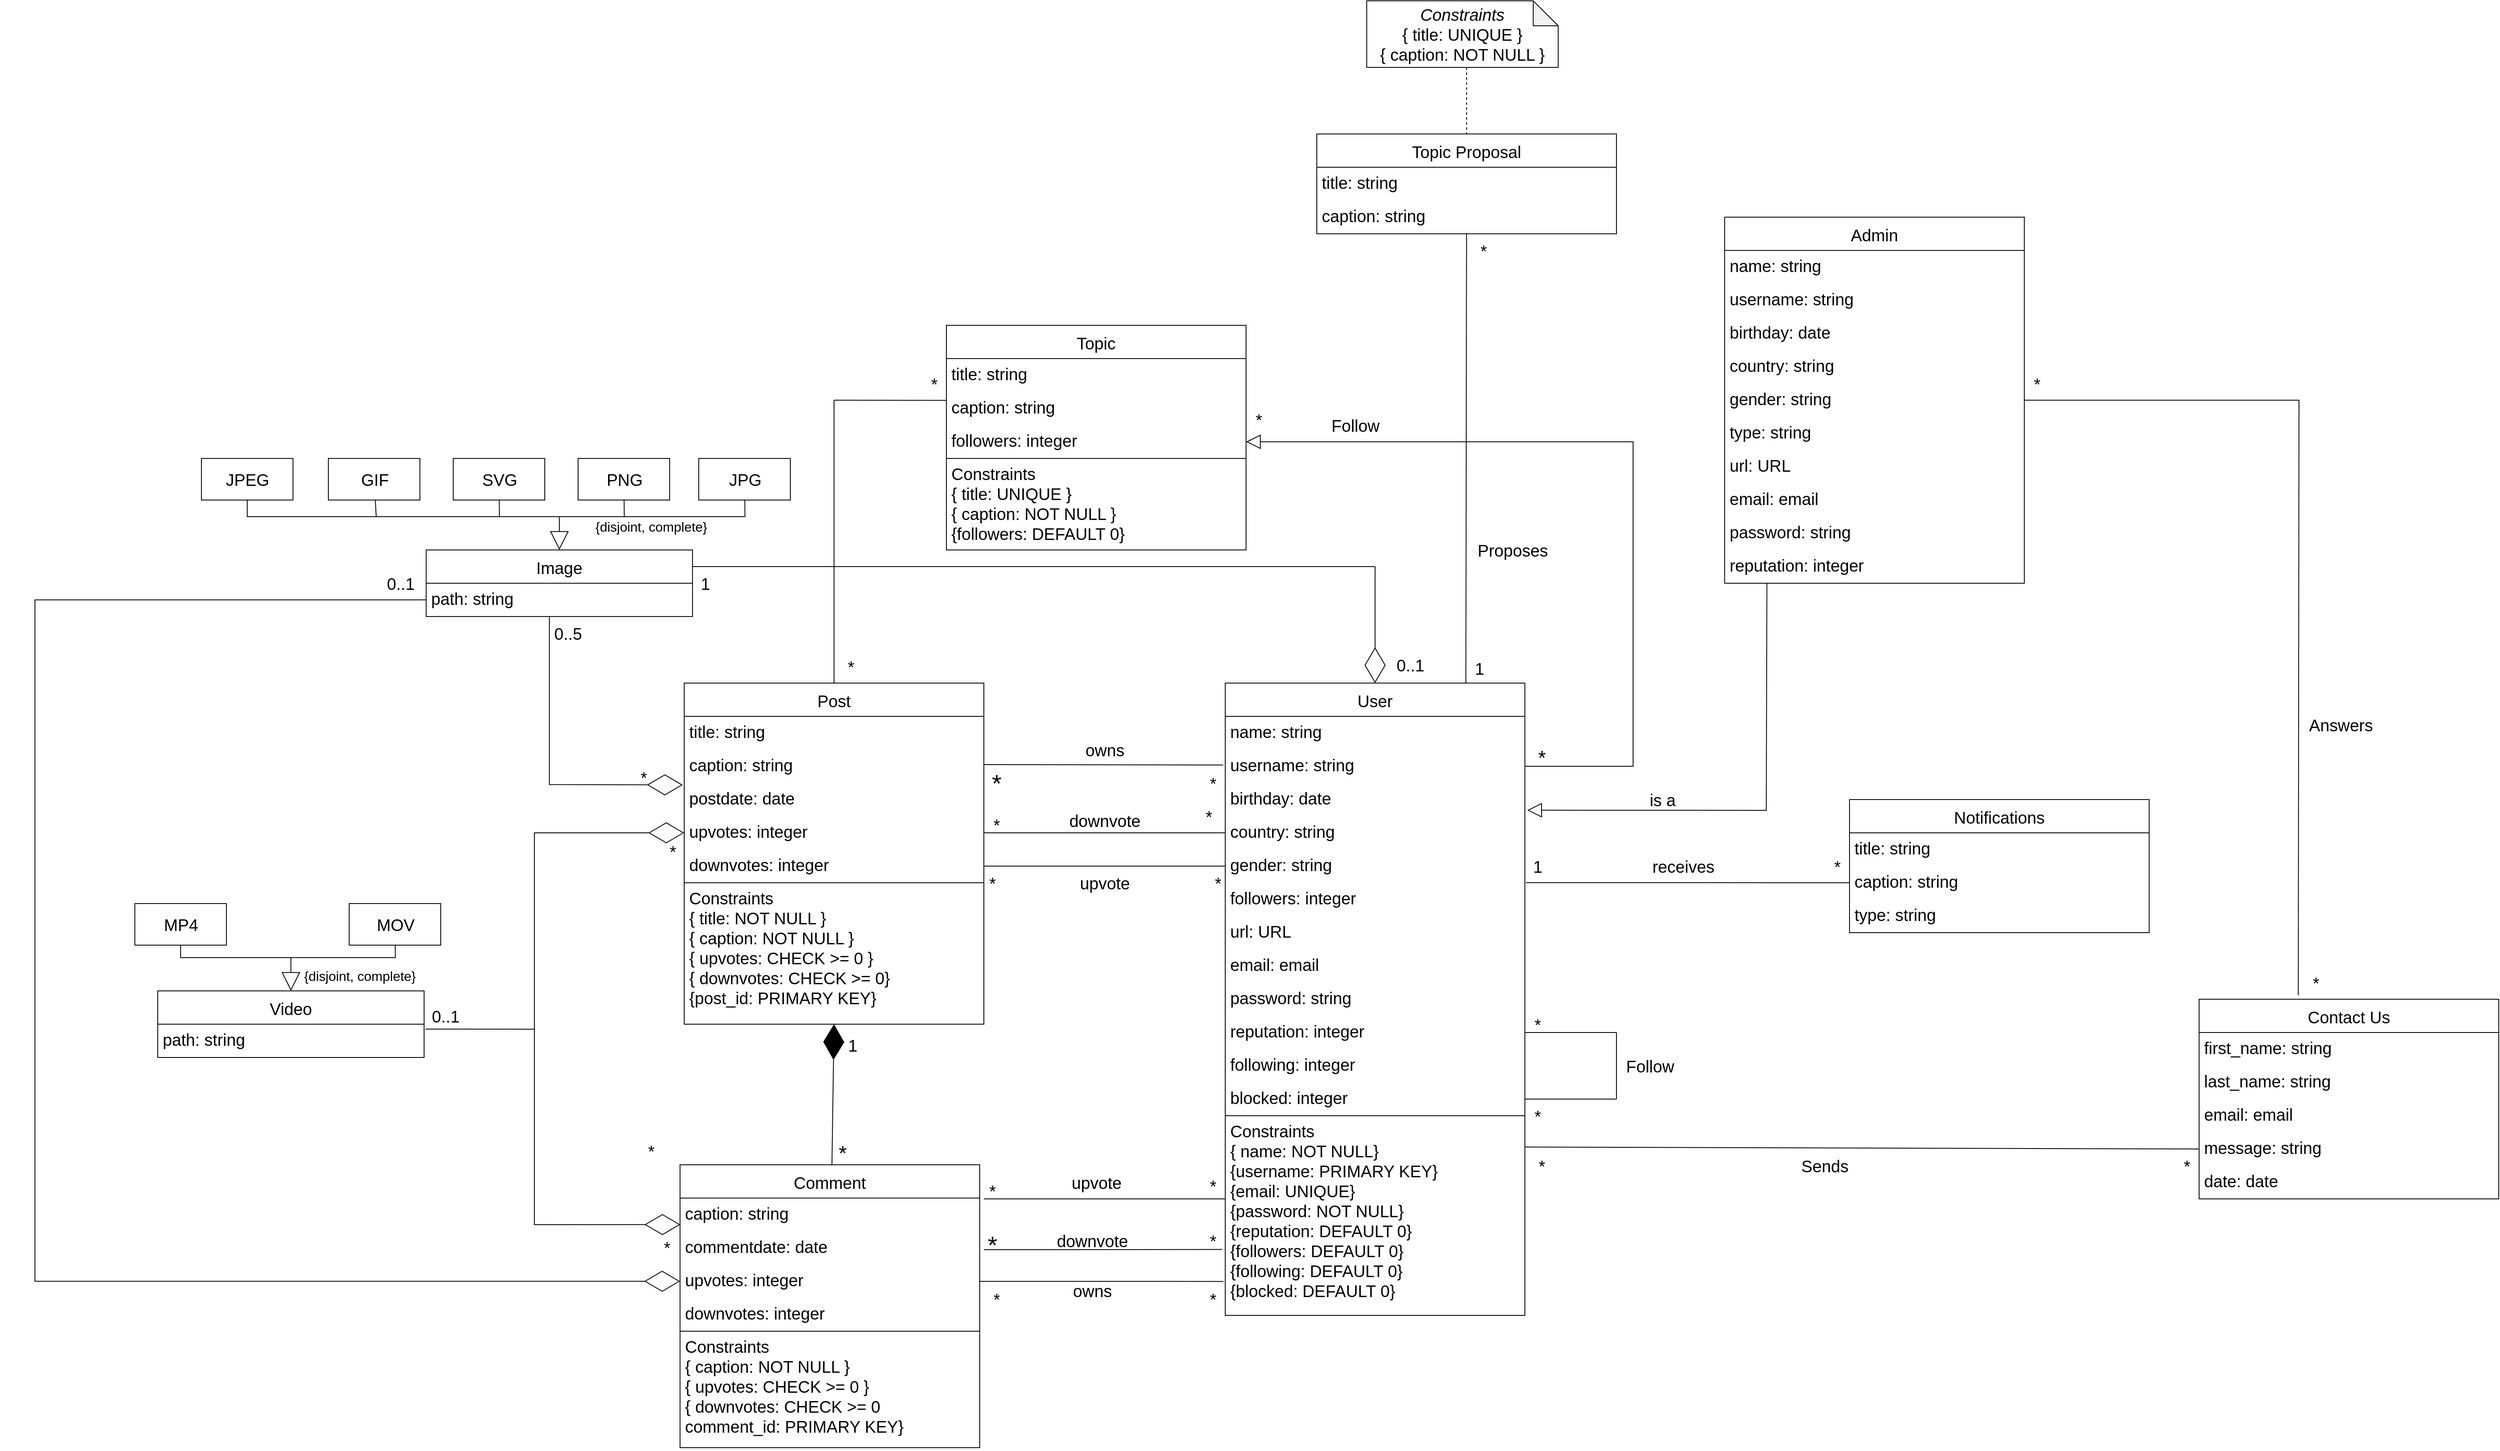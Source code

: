 <mxfile>
    <diagram id="l4ouFOZRiKhJBsyQvsC5" name="Page-1">
        <mxGraphModel dx="4032" dy="1696" grid="1" gridSize="10" guides="1" tooltips="1" connect="1" arrows="1" fold="1" page="0" pageScale="1" pageWidth="850" pageHeight="1100" background="none" math="0" shadow="0">
            <root>
                <mxCell id="0"/>
                <mxCell id="1" parent="0"/>
                <mxCell id="49" style="edgeStyle=none;rounded=0;html=1;entryX=1;entryY=0.25;entryDx=0;entryDy=0;strokeWidth=1;fontSize=20;startArrow=diamondThin;startFill=0;endArrow=none;endFill=0;startSize=40;endSize=6;exitX=0.5;exitY=0;exitDx=0;exitDy=0;" parent="1" source="2" target="37" edge="1">
                    <mxGeometry relative="1" as="geometry">
                        <Array as="points">
                            <mxPoint x="330" y="120"/>
                        </Array>
                    </mxGeometry>
                </mxCell>
                <mxCell id="192" style="edgeStyle=none;rounded=0;html=1;entryX=0;entryY=0.5;entryDx=0;entryDy=0;fontSize=20;startArrow=none;startFill=0;endArrow=none;endFill=0;endSize=15;exitX=0.046;exitY=0.996;exitDx=0;exitDy=0;exitPerimeter=0;" parent="1" source="194" target="186" edge="1">
                    <mxGeometry relative="1" as="geometry"/>
                </mxCell>
                <mxCell id="2" value="User" style="swimlane;fontStyle=0;childLayout=stackLayout;horizontal=1;startSize=40;fillColor=none;horizontalStack=0;resizeParent=1;resizeParentMax=0;resizeLast=0;collapsible=1;marginBottom=0;fontSize=20;" parent="1" vertex="1">
                    <mxGeometry x="150" y="260" width="360" height="520" as="geometry"/>
                </mxCell>
                <mxCell id="3" value="name: string" style="text;strokeColor=none;fillColor=none;align=left;verticalAlign=top;spacingLeft=4;spacingRight=4;overflow=hidden;rotatable=0;points=[[0,0.5],[1,0.5]];portConstraint=eastwest;fontSize=20;" parent="2" vertex="1">
                    <mxGeometry y="40" width="360" height="40" as="geometry"/>
                </mxCell>
                <mxCell id="4" value="username: string&#10;" style="text;strokeColor=none;fillColor=none;align=left;verticalAlign=top;spacingLeft=4;spacingRight=4;overflow=hidden;rotatable=0;points=[[0,0.5],[1,0.5]];portConstraint=eastwest;fontSize=20;" parent="2" vertex="1">
                    <mxGeometry y="80" width="360" height="40" as="geometry"/>
                </mxCell>
                <mxCell id="5" value="birthday: date" style="text;strokeColor=none;fillColor=none;align=left;verticalAlign=top;spacingLeft=4;spacingRight=4;overflow=hidden;rotatable=0;points=[[0,0.5],[1,0.5]];portConstraint=eastwest;fontSize=20;" parent="2" vertex="1">
                    <mxGeometry y="120" width="360" height="40" as="geometry"/>
                </mxCell>
                <mxCell id="7" value="country: string" style="text;strokeColor=none;fillColor=none;align=left;verticalAlign=top;spacingLeft=4;spacingRight=4;overflow=hidden;rotatable=0;points=[[0,0.5],[1,0.5]];portConstraint=eastwest;fontSize=20;" parent="2" vertex="1">
                    <mxGeometry y="160" width="360" height="40" as="geometry"/>
                </mxCell>
                <mxCell id="9" value="gender: string" style="text;strokeColor=none;fillColor=none;align=left;verticalAlign=top;spacingLeft=4;spacingRight=4;overflow=hidden;rotatable=0;points=[[0,0.5],[1,0.5]];portConstraint=eastwest;fontSize=20;" parent="2" vertex="1">
                    <mxGeometry y="200" width="360" height="40" as="geometry"/>
                </mxCell>
                <mxCell id="23" value="followers: integer" style="text;strokeColor=none;fillColor=none;align=left;verticalAlign=top;spacingLeft=4;spacingRight=4;overflow=hidden;rotatable=0;points=[[0,0.5],[1,0.5]];portConstraint=eastwest;fontSize=20;" parent="2" vertex="1">
                    <mxGeometry y="240" width="360" height="40" as="geometry"/>
                </mxCell>
                <mxCell id="24" value="url: URL    " style="text;strokeColor=none;fillColor=none;align=left;verticalAlign=top;spacingLeft=4;spacingRight=4;overflow=hidden;rotatable=0;points=[[0,0.5],[1,0.5]];portConstraint=eastwest;fontSize=20;" parent="2" vertex="1">
                    <mxGeometry y="280" width="360" height="40" as="geometry"/>
                </mxCell>
                <mxCell id="34" value="email: email" style="text;strokeColor=none;fillColor=none;align=left;verticalAlign=top;spacingLeft=4;spacingRight=4;overflow=hidden;rotatable=0;points=[[0,0.5],[1,0.5]];portConstraint=eastwest;fontSize=20;" parent="2" vertex="1">
                    <mxGeometry y="320" width="360" height="40" as="geometry"/>
                </mxCell>
                <mxCell id="35" value="password: string" style="text;strokeColor=none;fillColor=none;align=left;verticalAlign=top;spacingLeft=4;spacingRight=4;overflow=hidden;rotatable=0;points=[[0,0.5],[1,0.5]];portConstraint=eastwest;fontSize=20;" parent="2" vertex="1">
                    <mxGeometry y="360" width="360" height="40" as="geometry"/>
                </mxCell>
                <mxCell id="117" value="reputation: integer" style="text;strokeColor=none;fillColor=none;align=left;verticalAlign=top;spacingLeft=4;spacingRight=4;overflow=hidden;rotatable=0;points=[[0,0.5],[1,0.5]];portConstraint=eastwest;fontSize=20;" parent="2" vertex="1">
                    <mxGeometry y="400" width="360" height="40" as="geometry"/>
                </mxCell>
                <mxCell id="254" value="following: integer" style="text;strokeColor=none;fillColor=none;align=left;verticalAlign=top;spacingLeft=4;spacingRight=4;overflow=hidden;rotatable=0;points=[[0,0.5],[1,0.5]];portConstraint=eastwest;fontSize=20;" vertex="1" parent="2">
                    <mxGeometry y="440" width="360" height="40" as="geometry"/>
                </mxCell>
                <mxCell id="255" value="blocked: integer" style="text;strokeColor=none;fillColor=none;align=left;verticalAlign=top;spacingLeft=4;spacingRight=4;overflow=hidden;rotatable=0;points=[[0,0.5],[1,0.5]];portConstraint=eastwest;fontSize=20;" vertex="1" parent="2">
                    <mxGeometry y="480" width="360" height="40" as="geometry"/>
                </mxCell>
                <mxCell id="46" style="edgeStyle=none;html=1;fontSize=20;endArrow=none;endFill=0;strokeWidth=1;rounded=0;endSize=6;startArrow=diamondThin;startFill=0;startSize=40;exitX=-0.005;exitY=0.06;exitDx=0;exitDy=0;exitPerimeter=0;" parent="1" source="13" edge="1">
                    <mxGeometry relative="1" as="geometry">
                        <mxPoint x="-662" y="180" as="targetPoint"/>
                        <Array as="points">
                            <mxPoint x="-662" y="382"/>
                        </Array>
                        <mxPoint x="-500" y="440" as="sourcePoint"/>
                    </mxGeometry>
                </mxCell>
                <mxCell id="127" style="edgeStyle=none;html=1;entryX=0.001;entryY=0.255;entryDx=0;entryDy=0;rounded=0;endArrow=none;endFill=0;entryPerimeter=0;" parent="1" source="10" target="120" edge="1">
                    <mxGeometry relative="1" as="geometry">
                        <Array as="points">
                            <mxPoint x="-320" y="-80"/>
                        </Array>
                    </mxGeometry>
                </mxCell>
                <mxCell id="10" value="Post" style="swimlane;fontStyle=0;childLayout=stackLayout;horizontal=1;startSize=40;fillColor=none;horizontalStack=0;resizeParent=1;resizeParentMax=0;resizeLast=0;collapsible=1;marginBottom=0;fontSize=20;" parent="1" vertex="1">
                    <mxGeometry x="-500" y="260" width="360" height="410" as="geometry"/>
                </mxCell>
                <mxCell id="11" value="title: string" style="text;strokeColor=none;fillColor=none;align=left;verticalAlign=top;spacingLeft=4;spacingRight=4;overflow=hidden;rotatable=0;points=[[0,0.5],[1,0.5]];portConstraint=eastwest;fontSize=20;" parent="10" vertex="1">
                    <mxGeometry y="40" width="360" height="40" as="geometry"/>
                </mxCell>
                <mxCell id="12" value="caption: string" style="text;strokeColor=none;fillColor=none;align=left;verticalAlign=top;spacingLeft=4;spacingRight=4;overflow=hidden;rotatable=0;points=[[0,0.5],[1,0.5]];portConstraint=eastwest;fontSize=20;" parent="10" vertex="1">
                    <mxGeometry y="80" width="360" height="40" as="geometry"/>
                </mxCell>
                <mxCell id="13" value="postdate: date" style="text;strokeColor=none;fillColor=none;align=left;verticalAlign=top;spacingLeft=4;spacingRight=4;overflow=hidden;rotatable=0;points=[[0,0.5],[1,0.5]];portConstraint=eastwest;fontSize=20;" parent="10" vertex="1">
                    <mxGeometry y="120" width="360" height="40" as="geometry"/>
                </mxCell>
                <mxCell id="93" value="upvotes: integer" style="text;strokeColor=none;fillColor=none;align=left;verticalAlign=top;spacingLeft=4;spacingRight=4;overflow=hidden;rotatable=0;points=[[0,0.5],[1,0.5]];portConstraint=eastwest;fontSize=20;" parent="10" vertex="1">
                    <mxGeometry y="160" width="360" height="40" as="geometry"/>
                </mxCell>
                <mxCell id="94" value="downvotes: integer" style="text;strokeColor=none;fillColor=none;align=left;verticalAlign=top;spacingLeft=4;spacingRight=4;overflow=hidden;rotatable=0;points=[[0,0.5],[1,0.5]];portConstraint=eastwest;fontSize=20;" parent="10" vertex="1">
                    <mxGeometry y="200" width="360" height="40" as="geometry"/>
                </mxCell>
                <mxCell id="237" value="Constraints&#10;{ title: NOT NULL }&#10;{ caption: NOT NULL }&#10;{ upvotes: CHECK &gt;= 0 }&#10;{ downvotes: CHECK &gt;= 0}&#10;{post_id: PRIMARY KEY}" style="text;strokeColor=default;fillColor=none;align=left;verticalAlign=top;spacingLeft=4;spacingRight=4;overflow=hidden;rotatable=0;points=[[0,0.5],[1,0.5]];portConstraint=eastwest;fontSize=20;" vertex="1" parent="10">
                    <mxGeometry y="240" width="360" height="170" as="geometry"/>
                </mxCell>
                <mxCell id="17" style="edgeStyle=none;html=1;fontSize=20;endArrow=none;endFill=0;exitX=0.919;exitY=-0.039;exitDx=0;exitDy=0;exitPerimeter=0;" parent="1" source="20" edge="1">
                    <mxGeometry relative="1" as="geometry">
                        <mxPoint x="-140" y="358" as="targetPoint"/>
                    </mxGeometry>
                </mxCell>
                <mxCell id="20" value="*" style="text;html=1;align=center;verticalAlign=middle;resizable=0;points=[];autosize=1;strokeColor=none;fillColor=none;fontSize=20;" parent="1" vertex="1">
                    <mxGeometry x="120" y="360" width="30" height="40" as="geometry"/>
                </mxCell>
                <mxCell id="21" value="*" style="text;html=1;align=center;verticalAlign=middle;resizable=0;points=[];autosize=1;strokeColor=none;fillColor=none;fontSize=30;" parent="1" vertex="1">
                    <mxGeometry x="-145" y="355" width="40" height="50" as="geometry"/>
                </mxCell>
                <mxCell id="61" style="edgeStyle=none;rounded=0;html=1;strokeWidth=1;fontSize=20;startArrow=block;startFill=0;endArrow=none;endFill=0;startSize=20;endSize=6;" parent="1" source="37" edge="1">
                    <mxGeometry relative="1" as="geometry">
                        <mxPoint x="-650" y="60" as="targetPoint"/>
                    </mxGeometry>
                </mxCell>
                <mxCell id="37" value="Image" style="swimlane;fontStyle=0;childLayout=stackLayout;horizontal=1;startSize=40;fillColor=none;horizontalStack=0;resizeParent=1;resizeParentMax=0;resizeLast=0;collapsible=1;marginBottom=0;fontSize=20;" parent="1" vertex="1">
                    <mxGeometry x="-810" y="100" width="320" height="80" as="geometry"/>
                </mxCell>
                <mxCell id="38" value="path: string" style="text;strokeColor=none;fillColor=none;align=left;verticalAlign=top;spacingLeft=4;spacingRight=4;overflow=hidden;rotatable=0;points=[[0,0.5],[1,0.5]];portConstraint=eastwest;fontSize=20;" parent="37" vertex="1">
                    <mxGeometry y="40" width="320" height="40" as="geometry"/>
                </mxCell>
                <mxCell id="52" value="1" style="text;html=1;align=center;verticalAlign=middle;resizable=0;points=[];autosize=1;strokeColor=none;fillColor=none;fontSize=20;" parent="1" vertex="1">
                    <mxGeometry x="-490" y="120" width="30" height="40" as="geometry"/>
                </mxCell>
                <mxCell id="53" value="0..5" style="text;html=1;align=center;verticalAlign=middle;resizable=0;points=[];autosize=1;strokeColor=none;fillColor=none;fontSize=20;" parent="1" vertex="1">
                    <mxGeometry x="-670" y="180" width="60" height="40" as="geometry"/>
                </mxCell>
                <mxCell id="62" style="edgeStyle=none;rounded=0;html=1;strokeWidth=1;fontSize=20;startArrow=none;startFill=0;endArrow=none;endFill=0;startSize=20;endSize=6;" parent="1" source="54" edge="1">
                    <mxGeometry relative="1" as="geometry">
                        <mxPoint x="-650" y="60" as="targetPoint"/>
                        <Array as="points">
                            <mxPoint x="-427" y="60"/>
                        </Array>
                    </mxGeometry>
                </mxCell>
                <mxCell id="54" value="JPG" style="html=1;fontSize=20;" parent="1" vertex="1">
                    <mxGeometry x="-482.5" y="-10" width="110" height="50" as="geometry"/>
                </mxCell>
                <mxCell id="63" style="edgeStyle=none;rounded=0;html=1;strokeWidth=1;fontSize=20;startArrow=none;startFill=0;endArrow=none;endFill=0;startSize=20;endSize=6;" parent="1" source="55" edge="1">
                    <mxGeometry relative="1" as="geometry">
                        <mxPoint x="-572" y="60" as="targetPoint"/>
                    </mxGeometry>
                </mxCell>
                <mxCell id="55" value="PNG" style="html=1;fontSize=20;" parent="1" vertex="1">
                    <mxGeometry x="-627.5" y="-10" width="110" height="50" as="geometry"/>
                </mxCell>
                <mxCell id="64" style="edgeStyle=none;rounded=0;html=1;strokeWidth=1;fontSize=20;startArrow=none;startFill=0;endArrow=none;endFill=0;startSize=20;endSize=6;" parent="1" source="57" edge="1">
                    <mxGeometry relative="1" as="geometry">
                        <mxPoint x="-650" y="60" as="targetPoint"/>
                        <Array as="points">
                            <mxPoint x="-722" y="60"/>
                        </Array>
                    </mxGeometry>
                </mxCell>
                <mxCell id="57" value="SVG" style="html=1;fontSize=20;" parent="1" vertex="1">
                    <mxGeometry x="-777.5" y="-10" width="110" height="50" as="geometry"/>
                </mxCell>
                <mxCell id="65" style="edgeStyle=none;rounded=0;html=1;strokeWidth=1;fontSize=20;startArrow=none;startFill=0;endArrow=none;endFill=0;startSize=20;endSize=6;" parent="1" source="58" edge="1">
                    <mxGeometry relative="1" as="geometry">
                        <mxPoint x="-720" y="60" as="targetPoint"/>
                        <Array as="points">
                            <mxPoint x="-870" y="60"/>
                        </Array>
                    </mxGeometry>
                </mxCell>
                <mxCell id="58" value="GIF" style="html=1;fontSize=20;" parent="1" vertex="1">
                    <mxGeometry x="-927.5" y="-10" width="110" height="50" as="geometry"/>
                </mxCell>
                <mxCell id="66" value="&lt;font style=&quot;font-size: 16px;&quot;&gt;{disjoint, complete}&lt;/font&gt;" style="text;html=1;align=center;verticalAlign=middle;resizable=0;points=[];autosize=1;strokeColor=none;fillColor=none;fontSize=20;" parent="1" vertex="1">
                    <mxGeometry x="-620" y="50" width="160" height="40" as="geometry"/>
                </mxCell>
                <mxCell id="80" style="edgeStyle=none;rounded=0;html=1;strokeWidth=1;fontSize=16;startArrow=none;startFill=0;endArrow=diamondThin;endFill=1;startSize=20;endSize=40;" parent="1" source="71" edge="1">
                    <mxGeometry relative="1" as="geometry">
                        <mxPoint x="-320" y="670" as="targetPoint"/>
                        <Array as="points"/>
                    </mxGeometry>
                </mxCell>
                <mxCell id="115" style="edgeStyle=none;rounded=0;html=1;strokeWidth=1;fontSize=20;startArrow=diamondThin;startFill=0;endArrow=none;endFill=0;startSize=40;endSize=40;exitX=0.001;exitY=0.796;exitDx=0;exitDy=0;exitPerimeter=0;" parent="1" source="73" edge="1">
                    <mxGeometry relative="1" as="geometry">
                        <mxPoint x="-680" y="670" as="targetPoint"/>
                        <Array as="points">
                            <mxPoint x="-680" y="911"/>
                        </Array>
                        <mxPoint x="-503.2" y="930.4" as="sourcePoint"/>
                    </mxGeometry>
                </mxCell>
                <mxCell id="71" value="Comment" style="swimlane;fontStyle=0;childLayout=stackLayout;horizontal=1;startSize=40;fillColor=none;horizontalStack=0;resizeParent=1;resizeParentMax=0;resizeLast=0;collapsible=1;marginBottom=0;fontSize=20;" parent="1" vertex="1">
                    <mxGeometry x="-505" y="839" width="360" height="340" as="geometry"/>
                </mxCell>
                <mxCell id="73" value="caption: string" style="text;strokeColor=none;fillColor=none;align=left;verticalAlign=top;spacingLeft=4;spacingRight=4;overflow=hidden;rotatable=0;points=[[0,0.5],[1,0.5]];portConstraint=eastwest;fontSize=20;" parent="71" vertex="1">
                    <mxGeometry y="40" width="360" height="40" as="geometry"/>
                </mxCell>
                <mxCell id="74" value="commentdate: date" style="text;strokeColor=none;fillColor=none;align=left;verticalAlign=top;spacingLeft=4;spacingRight=4;overflow=hidden;rotatable=0;points=[[0,0.5],[1,0.5]];portConstraint=eastwest;fontSize=20;" parent="71" vertex="1">
                    <mxGeometry y="80" width="360" height="40" as="geometry"/>
                </mxCell>
                <mxCell id="95" value="upvotes: integer" style="text;strokeColor=none;fillColor=none;align=left;verticalAlign=top;spacingLeft=4;spacingRight=4;overflow=hidden;rotatable=0;points=[[0,0.5],[1,0.5]];portConstraint=eastwest;fontSize=20;" parent="71" vertex="1">
                    <mxGeometry y="120" width="360" height="40" as="geometry"/>
                </mxCell>
                <mxCell id="96" value="downvotes: integer" style="text;strokeColor=none;fillColor=none;align=left;verticalAlign=top;spacingLeft=4;spacingRight=4;overflow=hidden;rotatable=0;points=[[0,0.5],[1,0.5]];portConstraint=eastwest;fontSize=20;" parent="71" vertex="1">
                    <mxGeometry y="160" width="360" height="40" as="geometry"/>
                </mxCell>
                <mxCell id="236" value="Constraints&#10;{ caption: NOT NULL }&#10;{ upvotes: CHECK &gt;= 0 }&#10;{ downvotes: CHECK &gt;= 0&#10;comment_id: PRIMARY KEY}" style="text;strokeColor=default;fillColor=none;align=left;verticalAlign=top;spacingLeft=4;spacingRight=4;overflow=hidden;rotatable=0;points=[[0,0.5],[1,0.5]];portConstraint=eastwest;fontSize=20;" vertex="1" parent="71">
                    <mxGeometry y="200" width="360" height="140" as="geometry"/>
                </mxCell>
                <mxCell id="82" value="*" style="text;html=1;align=center;verticalAlign=middle;resizable=0;points=[];autosize=1;strokeColor=none;fillColor=none;fontSize=25;" parent="1" vertex="1">
                    <mxGeometry x="-325" y="804" width="30" height="40" as="geometry"/>
                </mxCell>
                <mxCell id="83" value="1" style="text;html=1;align=center;verticalAlign=middle;resizable=0;points=[];autosize=1;strokeColor=none;fillColor=none;fontSize=20;" parent="1" vertex="1">
                    <mxGeometry x="-313" y="675" width="30" height="40" as="geometry"/>
                </mxCell>
                <mxCell id="91" value="*" style="text;html=1;align=center;verticalAlign=middle;resizable=0;points=[];autosize=1;strokeColor=none;fillColor=none;fontSize=20;" parent="1" vertex="1">
                    <mxGeometry x="120" y="910" width="30" height="40" as="geometry"/>
                </mxCell>
                <mxCell id="92" value="*" style="text;html=1;align=center;verticalAlign=middle;resizable=0;points=[];autosize=1;strokeColor=none;fillColor=none;fontSize=30;strokeWidth=1;" parent="1" vertex="1">
                    <mxGeometry x="-150.5" y="910" width="40" height="50" as="geometry"/>
                </mxCell>
                <mxCell id="97" style="edgeStyle=none;rounded=0;html=1;strokeWidth=1;fontSize=20;startArrow=block;startFill=0;endArrow=none;endFill=0;startSize=20;endSize=6;" parent="1" source="98" edge="1">
                    <mxGeometry relative="1" as="geometry">
                        <mxPoint x="-972.5" y="590" as="targetPoint"/>
                    </mxGeometry>
                </mxCell>
                <mxCell id="98" value="Video" style="swimlane;fontStyle=0;childLayout=stackLayout;horizontal=1;startSize=40;fillColor=none;horizontalStack=0;resizeParent=1;resizeParentMax=0;resizeLast=0;collapsible=1;marginBottom=0;fontSize=20;" parent="1" vertex="1">
                    <mxGeometry x="-1132.5" y="630" width="320" height="80" as="geometry"/>
                </mxCell>
                <mxCell id="99" value="path: string" style="text;strokeColor=none;fillColor=none;align=left;verticalAlign=top;spacingLeft=4;spacingRight=4;overflow=hidden;rotatable=0;points=[[0,0.5],[1,0.5]];portConstraint=eastwest;fontSize=20;" parent="98" vertex="1">
                    <mxGeometry y="40" width="320" height="40" as="geometry"/>
                </mxCell>
                <mxCell id="105" style="edgeStyle=none;rounded=0;html=1;strokeWidth=1;fontSize=20;startArrow=none;startFill=0;endArrow=none;endFill=0;startSize=20;endSize=6;" parent="1" source="106" edge="1">
                    <mxGeometry relative="1" as="geometry">
                        <mxPoint x="-972.5" y="590" as="targetPoint"/>
                        <Array as="points">
                            <mxPoint x="-847" y="590"/>
                        </Array>
                    </mxGeometry>
                </mxCell>
                <mxCell id="106" value="MOV" style="html=1;fontSize=20;" parent="1" vertex="1">
                    <mxGeometry x="-902.5" y="525" width="110" height="50" as="geometry"/>
                </mxCell>
                <mxCell id="107" style="edgeStyle=none;rounded=0;html=1;strokeWidth=1;fontSize=20;startArrow=none;startFill=0;endArrow=none;endFill=0;startSize=20;endSize=6;" parent="1" source="108" edge="1">
                    <mxGeometry relative="1" as="geometry">
                        <mxPoint x="-970" y="590" as="targetPoint"/>
                        <Array as="points">
                            <mxPoint x="-1105" y="590"/>
                        </Array>
                    </mxGeometry>
                </mxCell>
                <mxCell id="108" value="MP4" style="html=1;fontSize=20;" parent="1" vertex="1">
                    <mxGeometry x="-1160" y="525" width="110" height="50" as="geometry"/>
                </mxCell>
                <mxCell id="109" value="&lt;font style=&quot;font-size: 16px;&quot;&gt;{disjoint, complete}&lt;/font&gt;" style="text;html=1;align=center;verticalAlign=middle;resizable=0;points=[];autosize=1;strokeColor=none;fillColor=none;fontSize=20;" parent="1" vertex="1">
                    <mxGeometry x="-970" y="590" width="160" height="40" as="geometry"/>
                </mxCell>
                <mxCell id="111" style="edgeStyle=none;rounded=0;html=1;entryX=1.005;entryY=0.146;entryDx=0;entryDy=0;entryPerimeter=0;strokeWidth=1;fontSize=20;startArrow=diamondThin;startFill=0;endArrow=none;endFill=0;startSize=40;endSize=40;exitX=0;exitY=0.5;exitDx=0;exitDy=0;" parent="1" target="99" edge="1">
                    <mxGeometry relative="1" as="geometry">
                        <Array as="points">
                            <mxPoint x="-680" y="440"/>
                            <mxPoint x="-680" y="676"/>
                        </Array>
                        <mxPoint x="-500" y="440" as="sourcePoint"/>
                    </mxGeometry>
                </mxCell>
                <mxCell id="113" value="*" style="text;html=1;align=center;verticalAlign=middle;resizable=0;points=[];autosize=1;strokeColor=none;fillColor=none;fontSize=20;" parent="1" vertex="1">
                    <mxGeometry x="-527" y="444" width="26" height="36" as="geometry"/>
                </mxCell>
                <mxCell id="114" value="0..1" style="text;html=1;align=center;verticalAlign=middle;resizable=0;points=[];autosize=1;strokeColor=none;fillColor=none;fontSize=20;" parent="1" vertex="1">
                    <mxGeometry x="-817.5" y="640" width="60" height="40" as="geometry"/>
                </mxCell>
                <mxCell id="116" value="*" style="text;html=1;align=center;verticalAlign=middle;resizable=0;points=[];autosize=1;strokeColor=none;fillColor=none;fontSize=20;" parent="1" vertex="1">
                    <mxGeometry x="-553" y="804" width="26" height="36" as="geometry"/>
                </mxCell>
                <mxCell id="118" value="Topic" style="swimlane;fontStyle=0;childLayout=stackLayout;horizontal=1;startSize=40;fillColor=none;horizontalStack=0;resizeParent=1;resizeParentMax=0;resizeLast=0;collapsible=1;marginBottom=0;fontSize=20;" parent="1" vertex="1">
                    <mxGeometry x="-185" y="-170" width="360" height="270" as="geometry"/>
                </mxCell>
                <mxCell id="119" value="title: string" style="text;strokeColor=none;fillColor=none;align=left;verticalAlign=top;spacingLeft=4;spacingRight=4;overflow=hidden;rotatable=0;points=[[0,0.5],[1,0.5]];portConstraint=eastwest;fontSize=20;" parent="118" vertex="1">
                    <mxGeometry y="40" width="360" height="40" as="geometry"/>
                </mxCell>
                <mxCell id="120" value="caption: string" style="text;strokeColor=none;fillColor=none;align=left;verticalAlign=top;spacingLeft=4;spacingRight=4;overflow=hidden;rotatable=0;points=[[0,0.5],[1,0.5]];portConstraint=eastwest;fontSize=20;" parent="118" vertex="1">
                    <mxGeometry y="80" width="360" height="40" as="geometry"/>
                </mxCell>
                <mxCell id="130" value="followers: integer" style="text;strokeColor=none;fillColor=none;align=left;verticalAlign=top;spacingLeft=4;spacingRight=4;overflow=hidden;rotatable=0;points=[[0,0.5],[1,0.5]];portConstraint=eastwest;fontSize=20;" parent="118" vertex="1">
                    <mxGeometry y="120" width="360" height="40" as="geometry"/>
                </mxCell>
                <mxCell id="290" value="Constraints&#10;{ title: UNIQUE }&#10;{ caption: NOT NULL }&#10;{followers: DEFAULT 0}" style="text;strokeColor=default;fillColor=none;align=left;verticalAlign=top;spacingLeft=4;spacingRight=4;overflow=hidden;rotatable=0;points=[[0,0.5],[1,0.5]];portConstraint=eastwest;fontSize=20;" vertex="1" parent="118">
                    <mxGeometry y="160" width="360" height="110" as="geometry"/>
                </mxCell>
                <mxCell id="128" value="&lt;span style=&quot;font-size: 20px;&quot;&gt;*&lt;/span&gt;" style="text;html=1;align=center;verticalAlign=middle;resizable=0;points=[];autosize=1;strokeColor=none;fillColor=none;" parent="1" vertex="1">
                    <mxGeometry x="-313" y="222" width="26" height="36" as="geometry"/>
                </mxCell>
                <mxCell id="129" value="*" style="text;html=1;align=center;verticalAlign=middle;resizable=0;points=[];autosize=1;strokeColor=none;fillColor=none;fontSize=20;" parent="1" vertex="1">
                    <mxGeometry x="-215" y="-120" width="30" height="40" as="geometry"/>
                </mxCell>
                <mxCell id="131" value="0..1" style="text;html=1;align=center;verticalAlign=middle;resizable=0;points=[];autosize=1;strokeColor=none;fillColor=none;fontSize=20;" parent="1" vertex="1">
                    <mxGeometry x="346" y="220" width="51" height="36" as="geometry"/>
                </mxCell>
                <mxCell id="132" value="*" style="text;html=1;align=center;verticalAlign=middle;resizable=0;points=[];autosize=1;strokeColor=none;fillColor=none;fontSize=20;" parent="1" vertex="1">
                    <mxGeometry x="-562" y="355" width="26" height="36" as="geometry"/>
                </mxCell>
                <mxCell id="133" style="edgeStyle=none;rounded=0;html=1;entryX=0;entryY=0.5;entryDx=0;entryDy=0;fontSize=20;startArrow=none;startFill=0;endArrow=diamondThin;endFill=0;endSize=40;" parent="1" source="38" target="95" edge="1">
                    <mxGeometry relative="1" as="geometry">
                        <Array as="points">
                            <mxPoint x="-1280" y="160"/>
                            <mxPoint x="-1280" y="979"/>
                        </Array>
                    </mxGeometry>
                </mxCell>
                <mxCell id="134" value="0..1" style="text;html=1;align=center;verticalAlign=middle;resizable=0;points=[];autosize=1;strokeColor=none;fillColor=none;fontSize=20;" parent="1" vertex="1">
                    <mxGeometry x="-871.5" y="120" width="60" height="40" as="geometry"/>
                </mxCell>
                <mxCell id="135" value="*" style="text;html=1;align=center;verticalAlign=middle;resizable=0;points=[];autosize=1;strokeColor=none;fillColor=none;fontSize=20;" parent="1" vertex="1">
                    <mxGeometry x="-536" y="918" width="30" height="40" as="geometry"/>
                </mxCell>
                <mxCell id="137" style="edgeStyle=none;rounded=0;html=1;entryX=1;entryY=0.5;entryDx=0;entryDy=0;fontSize=20;startArrow=none;startFill=0;endArrow=none;endFill=0;endSize=40;exitX=0;exitY=0.5;exitDx=0;exitDy=0;" parent="1" source="9" target="94" edge="1">
                    <mxGeometry relative="1" as="geometry">
                        <mxPoint x="140" y="480" as="sourcePoint"/>
                        <mxPoint x="-140" y="440" as="targetPoint"/>
                    </mxGeometry>
                </mxCell>
                <mxCell id="139" value="*" style="text;html=1;align=center;verticalAlign=middle;resizable=0;points=[];autosize=1;strokeColor=none;fillColor=none;fontSize=20;" parent="1" vertex="1">
                    <mxGeometry x="510" y="760" width="30" height="40" as="geometry"/>
                </mxCell>
                <mxCell id="140" value="*" style="text;html=1;align=center;verticalAlign=middle;resizable=0;points=[];autosize=1;strokeColor=none;fillColor=none;fontSize=20;" parent="1" vertex="1">
                    <mxGeometry x="510" y="650" width="30" height="40" as="geometry"/>
                </mxCell>
                <mxCell id="141" value="Follow" style="text;html=1;align=center;verticalAlign=middle;resizable=0;points=[];autosize=1;strokeColor=none;fillColor=none;fontSize=20;" parent="1" vertex="1">
                    <mxGeometry x="620" y="700" width="80" height="40" as="geometry"/>
                </mxCell>
                <mxCell id="143" style="edgeStyle=none;rounded=0;html=1;fontSize=20;startArrow=none;startFill=0;endArrow=block;endFill=0;endSize=15;entryX=1;entryY=0.5;entryDx=0;entryDy=0;" parent="1" source="4" target="130" edge="1">
                    <mxGeometry relative="1" as="geometry">
                        <mxPoint x="180" y="-80" as="targetPoint"/>
                        <Array as="points">
                            <mxPoint x="640" y="360"/>
                            <mxPoint x="640" y="-30"/>
                        </Array>
                    </mxGeometry>
                </mxCell>
                <mxCell id="146" value="Follow" style="text;html=1;align=center;verticalAlign=middle;resizable=0;points=[];autosize=1;strokeColor=none;fillColor=none;fontSize=20;" parent="1" vertex="1">
                    <mxGeometry x="266" y="-70" width="80" height="40" as="geometry"/>
                </mxCell>
                <mxCell id="164" style="edgeStyle=none;rounded=0;html=1;entryX=1.008;entryY=-0.18;entryDx=0;entryDy=0;fontSize=20;startArrow=none;startFill=0;endArrow=block;endFill=0;endSize=15;exitX=0.141;exitY=0.99;exitDx=0;exitDy=0;exitPerimeter=0;entryPerimeter=0;" parent="1" source="159" target="7" edge="1">
                    <mxGeometry relative="1" as="geometry">
                        <Array as="points">
                            <mxPoint x="800" y="413"/>
                        </Array>
                    </mxGeometry>
                </mxCell>
                <mxCell id="148" value="Admin" style="swimlane;fontStyle=0;childLayout=stackLayout;horizontal=1;startSize=40;fillColor=none;horizontalStack=0;resizeParent=1;resizeParentMax=0;resizeLast=0;collapsible=1;marginBottom=0;fontSize=20;" parent="1" vertex="1">
                    <mxGeometry x="750" y="-300" width="360" height="440" as="geometry"/>
                </mxCell>
                <mxCell id="149" value="name: string" style="text;strokeColor=none;fillColor=none;align=left;verticalAlign=top;spacingLeft=4;spacingRight=4;overflow=hidden;rotatable=0;points=[[0,0.5],[1,0.5]];portConstraint=eastwest;fontSize=20;" parent="148" vertex="1">
                    <mxGeometry y="40" width="360" height="40" as="geometry"/>
                </mxCell>
                <mxCell id="150" value="username: string&#10;" style="text;strokeColor=none;fillColor=none;align=left;verticalAlign=top;spacingLeft=4;spacingRight=4;overflow=hidden;rotatable=0;points=[[0,0.5],[1,0.5]];portConstraint=eastwest;fontSize=20;" parent="148" vertex="1">
                    <mxGeometry y="80" width="360" height="40" as="geometry"/>
                </mxCell>
                <mxCell id="151" value="birthday: date" style="text;strokeColor=none;fillColor=none;align=left;verticalAlign=top;spacingLeft=4;spacingRight=4;overflow=hidden;rotatable=0;points=[[0,0.5],[1,0.5]];portConstraint=eastwest;fontSize=20;" parent="148" vertex="1">
                    <mxGeometry y="120" width="360" height="40" as="geometry"/>
                </mxCell>
                <mxCell id="152" value="country: string" style="text;strokeColor=none;fillColor=none;align=left;verticalAlign=top;spacingLeft=4;spacingRight=4;overflow=hidden;rotatable=0;points=[[0,0.5],[1,0.5]];portConstraint=eastwest;fontSize=20;" parent="148" vertex="1">
                    <mxGeometry y="160" width="360" height="40" as="geometry"/>
                </mxCell>
                <mxCell id="154" value="gender: string" style="text;strokeColor=none;fillColor=none;align=left;verticalAlign=top;spacingLeft=4;spacingRight=4;overflow=hidden;rotatable=0;points=[[0,0.5],[1,0.5]];portConstraint=eastwest;fontSize=20;" parent="148" vertex="1">
                    <mxGeometry y="200" width="360" height="40" as="geometry"/>
                </mxCell>
                <mxCell id="155" value="type: string" style="text;strokeColor=none;fillColor=none;align=left;verticalAlign=top;spacingLeft=4;spacingRight=4;overflow=hidden;rotatable=0;points=[[0,0.5],[1,0.5]];portConstraint=eastwest;fontSize=20;" parent="148" vertex="1">
                    <mxGeometry y="240" width="360" height="40" as="geometry"/>
                </mxCell>
                <mxCell id="156" value="url: URL    " style="text;strokeColor=none;fillColor=none;align=left;verticalAlign=top;spacingLeft=4;spacingRight=4;overflow=hidden;rotatable=0;points=[[0,0.5],[1,0.5]];portConstraint=eastwest;fontSize=20;" parent="148" vertex="1">
                    <mxGeometry y="280" width="360" height="40" as="geometry"/>
                </mxCell>
                <mxCell id="157" value="email: email" style="text;strokeColor=none;fillColor=none;align=left;verticalAlign=top;spacingLeft=4;spacingRight=4;overflow=hidden;rotatable=0;points=[[0,0.5],[1,0.5]];portConstraint=eastwest;fontSize=20;" parent="148" vertex="1">
                    <mxGeometry y="320" width="360" height="40" as="geometry"/>
                </mxCell>
                <mxCell id="158" value="password: string" style="text;strokeColor=none;fillColor=none;align=left;verticalAlign=top;spacingLeft=4;spacingRight=4;overflow=hidden;rotatable=0;points=[[0,0.5],[1,0.5]];portConstraint=eastwest;fontSize=20;" parent="148" vertex="1">
                    <mxGeometry y="360" width="360" height="40" as="geometry"/>
                </mxCell>
                <mxCell id="159" value="reputation: integer" style="text;strokeColor=none;fillColor=none;align=left;verticalAlign=top;spacingLeft=4;spacingRight=4;overflow=hidden;rotatable=0;points=[[0,0.5],[1,0.5]];portConstraint=eastwest;fontSize=20;" parent="148" vertex="1">
                    <mxGeometry y="400" width="360" height="40" as="geometry"/>
                </mxCell>
                <mxCell id="179" style="edgeStyle=none;rounded=0;html=1;entryX=0.803;entryY=-0.001;entryDx=0;entryDy=0;entryPerimeter=0;fontSize=20;startArrow=none;startFill=0;endArrow=none;endFill=0;endSize=15;" parent="1" source="175" target="2" edge="1">
                    <mxGeometry relative="1" as="geometry"/>
                </mxCell>
                <mxCell id="175" value="Topic Proposal" style="swimlane;fontStyle=0;childLayout=stackLayout;horizontal=1;startSize=40;fillColor=none;horizontalStack=0;resizeParent=1;resizeParentMax=0;resizeLast=0;collapsible=1;marginBottom=0;fontSize=20;" parent="1" vertex="1">
                    <mxGeometry x="260" y="-400" width="360" height="120" as="geometry"/>
                </mxCell>
                <mxCell id="176" value="title: string" style="text;strokeColor=none;fillColor=none;align=left;verticalAlign=top;spacingLeft=4;spacingRight=4;overflow=hidden;rotatable=0;points=[[0,0.5],[1,0.5]];portConstraint=eastwest;fontSize=20;" parent="175" vertex="1">
                    <mxGeometry y="40" width="360" height="40" as="geometry"/>
                </mxCell>
                <mxCell id="177" value="caption: string" style="text;strokeColor=none;fillColor=none;align=left;verticalAlign=top;spacingLeft=4;spacingRight=4;overflow=hidden;rotatable=0;points=[[0,0.5],[1,0.5]];portConstraint=eastwest;fontSize=20;" parent="175" vertex="1">
                    <mxGeometry y="80" width="360" height="40" as="geometry"/>
                </mxCell>
                <mxCell id="180" value="*" style="text;html=1;align=center;verticalAlign=middle;resizable=0;points=[];autosize=1;strokeColor=none;fillColor=none;fontSize=20;" parent="1" vertex="1">
                    <mxGeometry x="445" y="-280" width="30" height="40" as="geometry"/>
                </mxCell>
                <mxCell id="181" value="1" style="text;html=1;align=center;verticalAlign=middle;resizable=0;points=[];autosize=1;strokeColor=none;fillColor=none;fontSize=20;" parent="1" vertex="1">
                    <mxGeometry x="440" y="222" width="30" height="40" as="geometry"/>
                </mxCell>
                <mxCell id="184" value="Notifications" style="swimlane;fontStyle=0;childLayout=stackLayout;horizontal=1;startSize=40;fillColor=none;horizontalStack=0;resizeParent=1;resizeParentMax=0;resizeLast=0;collapsible=1;marginBottom=0;fontSize=20;" parent="1" vertex="1">
                    <mxGeometry x="900" y="400" width="360" height="160" as="geometry"/>
                </mxCell>
                <mxCell id="185" value="title: string" style="text;strokeColor=none;fillColor=none;align=left;verticalAlign=top;spacingLeft=4;spacingRight=4;overflow=hidden;rotatable=0;points=[[0,0.5],[1,0.5]];portConstraint=eastwest;fontSize=20;" parent="184" vertex="1">
                    <mxGeometry y="40" width="360" height="40" as="geometry"/>
                </mxCell>
                <mxCell id="186" value="caption: string" style="text;strokeColor=none;fillColor=none;align=left;verticalAlign=top;spacingLeft=4;spacingRight=4;overflow=hidden;rotatable=0;points=[[0,0.5],[1,0.5]];portConstraint=eastwest;fontSize=20;" parent="184" vertex="1">
                    <mxGeometry y="80" width="360" height="40" as="geometry"/>
                </mxCell>
                <mxCell id="190" value="type: string" style="text;strokeColor=none;fillColor=none;align=left;verticalAlign=top;spacingLeft=4;spacingRight=4;overflow=hidden;rotatable=0;points=[[0,0.5],[1,0.5]];portConstraint=eastwest;fontSize=20;" parent="184" vertex="1">
                    <mxGeometry y="120" width="360" height="40" as="geometry"/>
                </mxCell>
                <mxCell id="188" value="is a" style="text;html=1;align=center;verticalAlign=middle;resizable=0;points=[];autosize=1;strokeColor=none;fillColor=none;fontSize=20;" parent="1" vertex="1">
                    <mxGeometry x="650" y="380" width="50" height="40" as="geometry"/>
                </mxCell>
                <mxCell id="193" value="receives" style="text;html=1;align=center;verticalAlign=middle;resizable=0;points=[];autosize=1;strokeColor=none;fillColor=none;fontSize=20;" parent="1" vertex="1">
                    <mxGeometry x="650" y="460" width="100" height="40" as="geometry"/>
                </mxCell>
                <mxCell id="194" value="1" style="text;html=1;align=center;verticalAlign=middle;resizable=0;points=[];autosize=1;strokeColor=none;fillColor=none;fontSize=20;" parent="1" vertex="1">
                    <mxGeometry x="510" y="460" width="30" height="40" as="geometry"/>
                </mxCell>
                <mxCell id="195" value="*" style="text;html=1;align=center;verticalAlign=middle;resizable=0;points=[];autosize=1;strokeColor=none;fillColor=none;fontSize=20;" parent="1" vertex="1">
                    <mxGeometry x="870" y="460" width="30" height="40" as="geometry"/>
                </mxCell>
                <mxCell id="198" value="Proposes" style="text;html=1;align=center;verticalAlign=middle;resizable=0;points=[];autosize=1;strokeColor=none;fillColor=none;fontSize=20;" parent="1" vertex="1">
                    <mxGeometry x="440" y="80" width="110" height="40" as="geometry"/>
                </mxCell>
                <mxCell id="204" value="owns" style="text;html=1;align=center;verticalAlign=middle;resizable=0;points=[];autosize=1;strokeColor=none;fillColor=none;fontSize=20;" parent="1" vertex="1">
                    <mxGeometry x="-30" y="320" width="70" height="40" as="geometry"/>
                </mxCell>
                <mxCell id="205" value="*" style="text;html=1;align=center;verticalAlign=middle;resizable=0;points=[];autosize=1;strokeColor=none;fillColor=none;fontSize=20;" parent="1" vertex="1">
                    <mxGeometry x="-145.5" y="480" width="30" height="40" as="geometry"/>
                </mxCell>
                <mxCell id="206" value="*" style="text;html=1;align=center;verticalAlign=middle;resizable=0;points=[];autosize=1;strokeColor=none;fillColor=none;fontSize=20;" parent="1" vertex="1">
                    <mxGeometry x="125.5" y="480" width="30" height="40" as="geometry"/>
                </mxCell>
                <mxCell id="207" value="upvote" style="text;html=1;align=center;verticalAlign=middle;resizable=0;points=[];autosize=1;strokeColor=none;fillColor=none;fontSize=20;" parent="1" vertex="1">
                    <mxGeometry x="-35" y="480" width="80" height="40" as="geometry"/>
                </mxCell>
                <mxCell id="208" value="downvote" style="text;html=1;align=center;verticalAlign=middle;resizable=0;points=[];autosize=1;strokeColor=none;fillColor=none;fontSize=20;" parent="1" vertex="1">
                    <mxGeometry x="-50" y="405" width="110" height="40" as="geometry"/>
                </mxCell>
                <mxCell id="209" style="edgeStyle=none;rounded=0;html=1;entryX=0;entryY=0.5;entryDx=0;entryDy=0;fontSize=20;startArrow=none;startFill=0;endArrow=none;endFill=0;endSize=15;" parent="1" target="7" edge="1">
                    <mxGeometry relative="1" as="geometry">
                        <mxPoint x="-140" y="440" as="sourcePoint"/>
                    </mxGeometry>
                </mxCell>
                <mxCell id="211" value="*" style="text;html=1;align=center;verticalAlign=middle;resizable=0;points=[];autosize=1;strokeColor=none;fillColor=none;fontSize=20;" parent="1" vertex="1">
                    <mxGeometry x="-140" y="410" width="30" height="40" as="geometry"/>
                </mxCell>
                <mxCell id="214" value="upvote" style="text;html=1;align=center;verticalAlign=middle;resizable=0;points=[];autosize=1;strokeColor=none;fillColor=none;fontSize=20;" parent="1" vertex="1">
                    <mxGeometry x="-45" y="840" width="80" height="40" as="geometry"/>
                </mxCell>
                <mxCell id="215" value="*" style="text;html=1;align=center;verticalAlign=middle;resizable=0;points=[];autosize=1;strokeColor=none;fillColor=none;fontSize=20;" parent="1" vertex="1">
                    <mxGeometry x="120" y="844" width="30" height="40" as="geometry"/>
                </mxCell>
                <mxCell id="216" value="*" style="text;html=1;align=center;verticalAlign=middle;resizable=0;points=[];autosize=1;strokeColor=none;fillColor=none;fontSize=20;" parent="1" vertex="1">
                    <mxGeometry x="-145.5" y="850" width="30" height="40" as="geometry"/>
                </mxCell>
                <mxCell id="218" value="downvote" style="text;html=1;align=center;verticalAlign=middle;resizable=0;points=[];autosize=1;strokeColor=none;fillColor=none;fontSize=20;" parent="1" vertex="1">
                    <mxGeometry x="-65" y="910" width="110" height="40" as="geometry"/>
                </mxCell>
                <mxCell id="221" value="*" style="text;html=1;align=center;verticalAlign=middle;resizable=0;points=[];autosize=1;strokeColor=none;fillColor=none;fontSize=20;" parent="1" vertex="1">
                    <mxGeometry x="-140" y="980" width="30" height="40" as="geometry"/>
                </mxCell>
                <mxCell id="224" value="*" style="text;html=1;align=center;verticalAlign=middle;resizable=0;points=[];autosize=1;strokeColor=none;fillColor=none;fontSize=20;" parent="1" vertex="1">
                    <mxGeometry x="120" y="980" width="30" height="40" as="geometry"/>
                </mxCell>
                <mxCell id="229" style="edgeStyle=none;html=1;endArrow=none;endFill=0;dashed=1;entryX=0.5;entryY=0;entryDx=0;entryDy=0;" parent="1" target="175" edge="1">
                    <mxGeometry relative="1" as="geometry">
                        <mxPoint x="260" y="-320" as="targetPoint"/>
                        <mxPoint x="440" y="-480" as="sourcePoint"/>
                    </mxGeometry>
                </mxCell>
                <mxCell id="Hnt34Tu0zkYY4mFbcg1Y-230" value="&lt;font style=&quot;font-size: 20px;&quot;&gt;*&lt;/font&gt;" style="text;html=1;align=center;verticalAlign=middle;resizable=0;points=[];autosize=1;strokeColor=none;fillColor=none;" parent="1" vertex="1">
                    <mxGeometry x="175" y="-77" width="30" height="40" as="geometry"/>
                </mxCell>
                <mxCell id="Hnt34Tu0zkYY4mFbcg1Y-234" value="&lt;font style=&quot;font-size: 20px;&quot;&gt;&lt;i&gt;Constraints&lt;/i&gt;&lt;br&gt;{ title: UNIQUE }&lt;br&gt;{ caption: NOT NULL }&lt;br&gt;&lt;/font&gt;" style="shape=note;whiteSpace=wrap;html=1;backgroundOutline=1;darkOpacity=0.05;fontSize=16;align=center;" parent="1" vertex="1">
                    <mxGeometry x="320" y="-560" width="230" height="80" as="geometry"/>
                </mxCell>
                <mxCell id="230" value="&lt;font style=&quot;font-size: 24px;&quot;&gt;*&lt;/font&gt;" style="text;html=1;align=center;verticalAlign=middle;resizable=0;points=[];autosize=1;strokeColor=none;fillColor=none;" parent="1" vertex="1">
                    <mxGeometry x="515" y="330" width="30" height="40" as="geometry"/>
                </mxCell>
                <mxCell id="233" style="edgeStyle=none;html=1;endArrow=none;endFill=0;rounded=0;" edge="1" parent="1" source="231">
                    <mxGeometry relative="1" as="geometry">
                        <mxPoint x="-870" y="60" as="targetPoint"/>
                        <Array as="points">
                            <mxPoint x="-1025" y="60"/>
                        </Array>
                    </mxGeometry>
                </mxCell>
                <mxCell id="231" value="JPEG" style="html=1;fontSize=20;" vertex="1" parent="1">
                    <mxGeometry x="-1080" y="-10" width="110" height="50" as="geometry"/>
                </mxCell>
                <mxCell id="240" value="&lt;font style=&quot;font-size: 20px;&quot;&gt;owns&lt;/font&gt;" style="text;html=1;align=center;verticalAlign=middle;resizable=0;points=[];autosize=1;strokeColor=none;fillColor=none;" vertex="1" parent="1">
                    <mxGeometry x="-45" y="970" width="70" height="40" as="geometry"/>
                </mxCell>
                <mxCell id="269" style="edgeStyle=none;rounded=0;html=1;fontSize=20;endArrow=none;endFill=0;exitX=0.999;exitY=0.157;exitDx=0;exitDy=0;exitPerimeter=0;entryX=0;entryY=0.5;entryDx=0;entryDy=0;" edge="1" parent="1" source="241" target="275">
                    <mxGeometry relative="1" as="geometry">
                        <mxPoint x="1440" y="900" as="targetPoint"/>
                    </mxGeometry>
                </mxCell>
                <mxCell id="241" value="Constraints&#10;{ name: NOT NULL}&#10;{username: PRIMARY KEY}&#10;{email: UNIQUE}&#10;{password: NOT NULL}&#10;{reputation: DEFAULT 0}&#10;{followers: DEFAULT 0}&#10;{following: DEFAULT 0}&#10;{blocked: DEFAULT 0}" style="text;strokeColor=default;fillColor=none;align=left;verticalAlign=top;spacingLeft=4;spacingRight=4;overflow=hidden;rotatable=0;points=[[0,0.5],[1,0.5]];portConstraint=eastwest;fontSize=20;" vertex="1" parent="1">
                    <mxGeometry x="150" y="780" width="360" height="240" as="geometry"/>
                </mxCell>
                <mxCell id="256" style="edgeStyle=none;rounded=0;html=1;fontSize=20;endArrow=none;endFill=0;" edge="1" parent="1">
                    <mxGeometry relative="1" as="geometry">
                        <mxPoint x="-140" y="880" as="sourcePoint"/>
                        <mxPoint x="150" y="880" as="targetPoint"/>
                    </mxGeometry>
                </mxCell>
                <mxCell id="258" style="edgeStyle=none;rounded=0;html=1;entryX=-0.01;entryY=0.67;entryDx=0;entryDy=0;entryPerimeter=0;fontSize=20;endArrow=none;endFill=0;" edge="1" parent="1" target="241">
                    <mxGeometry relative="1" as="geometry">
                        <mxPoint x="-140" y="941" as="sourcePoint"/>
                    </mxGeometry>
                </mxCell>
                <mxCell id="262" style="edgeStyle=none;rounded=0;html=1;entryX=-0.006;entryY=0.83;entryDx=0;entryDy=0;entryPerimeter=0;fontSize=20;endArrow=none;endFill=0;" edge="1" parent="1" source="95" target="241">
                    <mxGeometry relative="1" as="geometry"/>
                </mxCell>
                <mxCell id="264" style="edgeStyle=none;rounded=0;html=1;fontSize=20;endArrow=none;endFill=0;" edge="1" parent="1" source="117">
                    <mxGeometry relative="1" as="geometry">
                        <mxPoint x="620" y="680" as="targetPoint"/>
                    </mxGeometry>
                </mxCell>
                <mxCell id="266" style="edgeStyle=none;rounded=0;html=1;fontSize=20;endArrow=none;endFill=0;" edge="1" parent="1" source="255">
                    <mxGeometry relative="1" as="geometry">
                        <mxPoint x="620" y="760" as="targetPoint"/>
                    </mxGeometry>
                </mxCell>
                <mxCell id="268" style="edgeStyle=none;rounded=0;html=1;fontSize=20;endArrow=none;endFill=0;" edge="1" parent="1">
                    <mxGeometry relative="1" as="geometry">
                        <mxPoint x="620" y="760" as="targetPoint"/>
                        <mxPoint x="620" y="680" as="sourcePoint"/>
                    </mxGeometry>
                </mxCell>
                <mxCell id="270" style="edgeStyle=none;rounded=0;html=1;fontSize=20;endArrow=none;endFill=0;entryX=0.331;entryY=-0.02;entryDx=0;entryDy=0;entryPerimeter=0;" edge="1" parent="1" source="154" target="271">
                    <mxGeometry relative="1" as="geometry">
                        <mxPoint x="1440" y="440" as="targetPoint"/>
                        <Array as="points">
                            <mxPoint x="1440" y="-80"/>
                        </Array>
                    </mxGeometry>
                </mxCell>
                <mxCell id="271" value="Contact Us" style="swimlane;fontStyle=0;childLayout=stackLayout;horizontal=1;startSize=40;fillColor=none;horizontalStack=0;resizeParent=1;resizeParentMax=0;resizeLast=0;collapsible=1;marginBottom=0;fontSize=20;" vertex="1" parent="1">
                    <mxGeometry x="1320" y="640" width="360" height="240" as="geometry"/>
                </mxCell>
                <mxCell id="272" value="first_name: string" style="text;strokeColor=none;fillColor=none;align=left;verticalAlign=top;spacingLeft=4;spacingRight=4;overflow=hidden;rotatable=0;points=[[0,0.5],[1,0.5]];portConstraint=eastwest;fontSize=20;" vertex="1" parent="271">
                    <mxGeometry y="40" width="360" height="40" as="geometry"/>
                </mxCell>
                <mxCell id="273" value="last_name: string" style="text;strokeColor=none;fillColor=none;align=left;verticalAlign=top;spacingLeft=4;spacingRight=4;overflow=hidden;rotatable=0;points=[[0,0.5],[1,0.5]];portConstraint=eastwest;fontSize=20;" vertex="1" parent="271">
                    <mxGeometry y="80" width="360" height="40" as="geometry"/>
                </mxCell>
                <mxCell id="274" value="email: email" style="text;strokeColor=none;fillColor=none;align=left;verticalAlign=top;spacingLeft=4;spacingRight=4;overflow=hidden;rotatable=0;points=[[0,0.5],[1,0.5]];portConstraint=eastwest;fontSize=20;" vertex="1" parent="271">
                    <mxGeometry y="120" width="360" height="40" as="geometry"/>
                </mxCell>
                <mxCell id="275" value="message: string" style="text;strokeColor=none;fillColor=none;align=left;verticalAlign=top;spacingLeft=4;spacingRight=4;overflow=hidden;rotatable=0;points=[[0,0.5],[1,0.5]];portConstraint=eastwest;fontSize=20;" vertex="1" parent="271">
                    <mxGeometry y="160" width="360" height="40" as="geometry"/>
                </mxCell>
                <mxCell id="276" value="date: date" style="text;strokeColor=none;fillColor=none;align=left;verticalAlign=top;spacingLeft=4;spacingRight=4;overflow=hidden;rotatable=0;points=[[0,0.5],[1,0.5]];portConstraint=eastwest;fontSize=20;" vertex="1" parent="271">
                    <mxGeometry y="200" width="360" height="40" as="geometry"/>
                </mxCell>
                <mxCell id="284" value="*" style="text;html=1;align=center;verticalAlign=middle;resizable=0;points=[];autosize=1;strokeColor=none;fillColor=none;fontSize=20;" vertex="1" parent="1">
                    <mxGeometry x="1110" y="-120" width="30" height="40" as="geometry"/>
                </mxCell>
                <mxCell id="285" value="*" style="text;html=1;align=center;verticalAlign=middle;resizable=0;points=[];autosize=1;strokeColor=none;fillColor=none;fontSize=20;" vertex="1" parent="1">
                    <mxGeometry x="1445" y="600" width="30" height="40" as="geometry"/>
                </mxCell>
                <mxCell id="286" value="Answers" style="text;html=1;align=center;verticalAlign=middle;resizable=0;points=[];autosize=1;strokeColor=none;fillColor=none;fontSize=20;" vertex="1" parent="1">
                    <mxGeometry x="1440" y="290" width="100" height="40" as="geometry"/>
                </mxCell>
                <mxCell id="287" value="Sends" style="text;html=1;align=center;verticalAlign=middle;resizable=0;points=[];autosize=1;strokeColor=none;fillColor=none;fontSize=20;" vertex="1" parent="1">
                    <mxGeometry x="830" y="820" width="80" height="40" as="geometry"/>
                </mxCell>
                <mxCell id="288" value="*" style="text;html=1;align=center;verticalAlign=middle;resizable=0;points=[];autosize=1;strokeColor=none;fillColor=none;fontSize=20;" vertex="1" parent="1">
                    <mxGeometry x="515" y="820" width="30" height="40" as="geometry"/>
                </mxCell>
                <mxCell id="289" value="*" style="text;html=1;align=center;verticalAlign=middle;resizable=0;points=[];autosize=1;strokeColor=none;fillColor=none;fontSize=20;" vertex="1" parent="1">
                    <mxGeometry x="1290" y="820" width="30" height="40" as="geometry"/>
                </mxCell>
                <mxCell id="291" value="*" style="text;html=1;align=center;verticalAlign=middle;resizable=0;points=[];autosize=1;strokeColor=none;fillColor=none;fontSize=20;" vertex="1" parent="1">
                    <mxGeometry x="115" y="400" width="30" height="40" as="geometry"/>
                </mxCell>
            </root>
        </mxGraphModel>
    </diagram>
</mxfile>